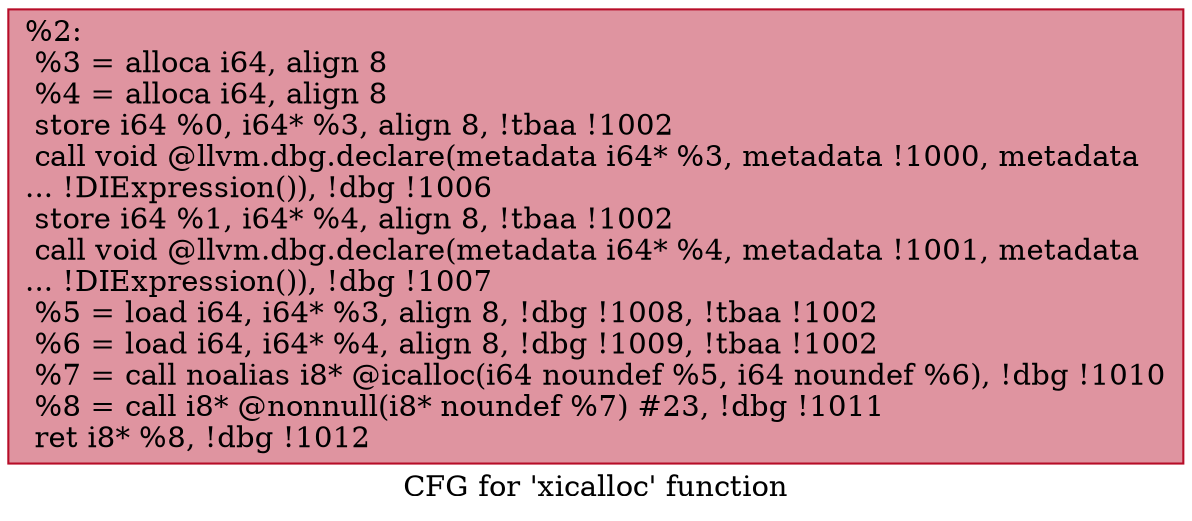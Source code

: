 digraph "CFG for 'xicalloc' function" {
	label="CFG for 'xicalloc' function";

	Node0x21f9a80 [shape=record,color="#b70d28ff", style=filled, fillcolor="#b70d2870",label="{%2:\l  %3 = alloca i64, align 8\l  %4 = alloca i64, align 8\l  store i64 %0, i64* %3, align 8, !tbaa !1002\l  call void @llvm.dbg.declare(metadata i64* %3, metadata !1000, metadata\l... !DIExpression()), !dbg !1006\l  store i64 %1, i64* %4, align 8, !tbaa !1002\l  call void @llvm.dbg.declare(metadata i64* %4, metadata !1001, metadata\l... !DIExpression()), !dbg !1007\l  %5 = load i64, i64* %3, align 8, !dbg !1008, !tbaa !1002\l  %6 = load i64, i64* %4, align 8, !dbg !1009, !tbaa !1002\l  %7 = call noalias i8* @icalloc(i64 noundef %5, i64 noundef %6), !dbg !1010\l  %8 = call i8* @nonnull(i8* noundef %7) #23, !dbg !1011\l  ret i8* %8, !dbg !1012\l}"];
}
